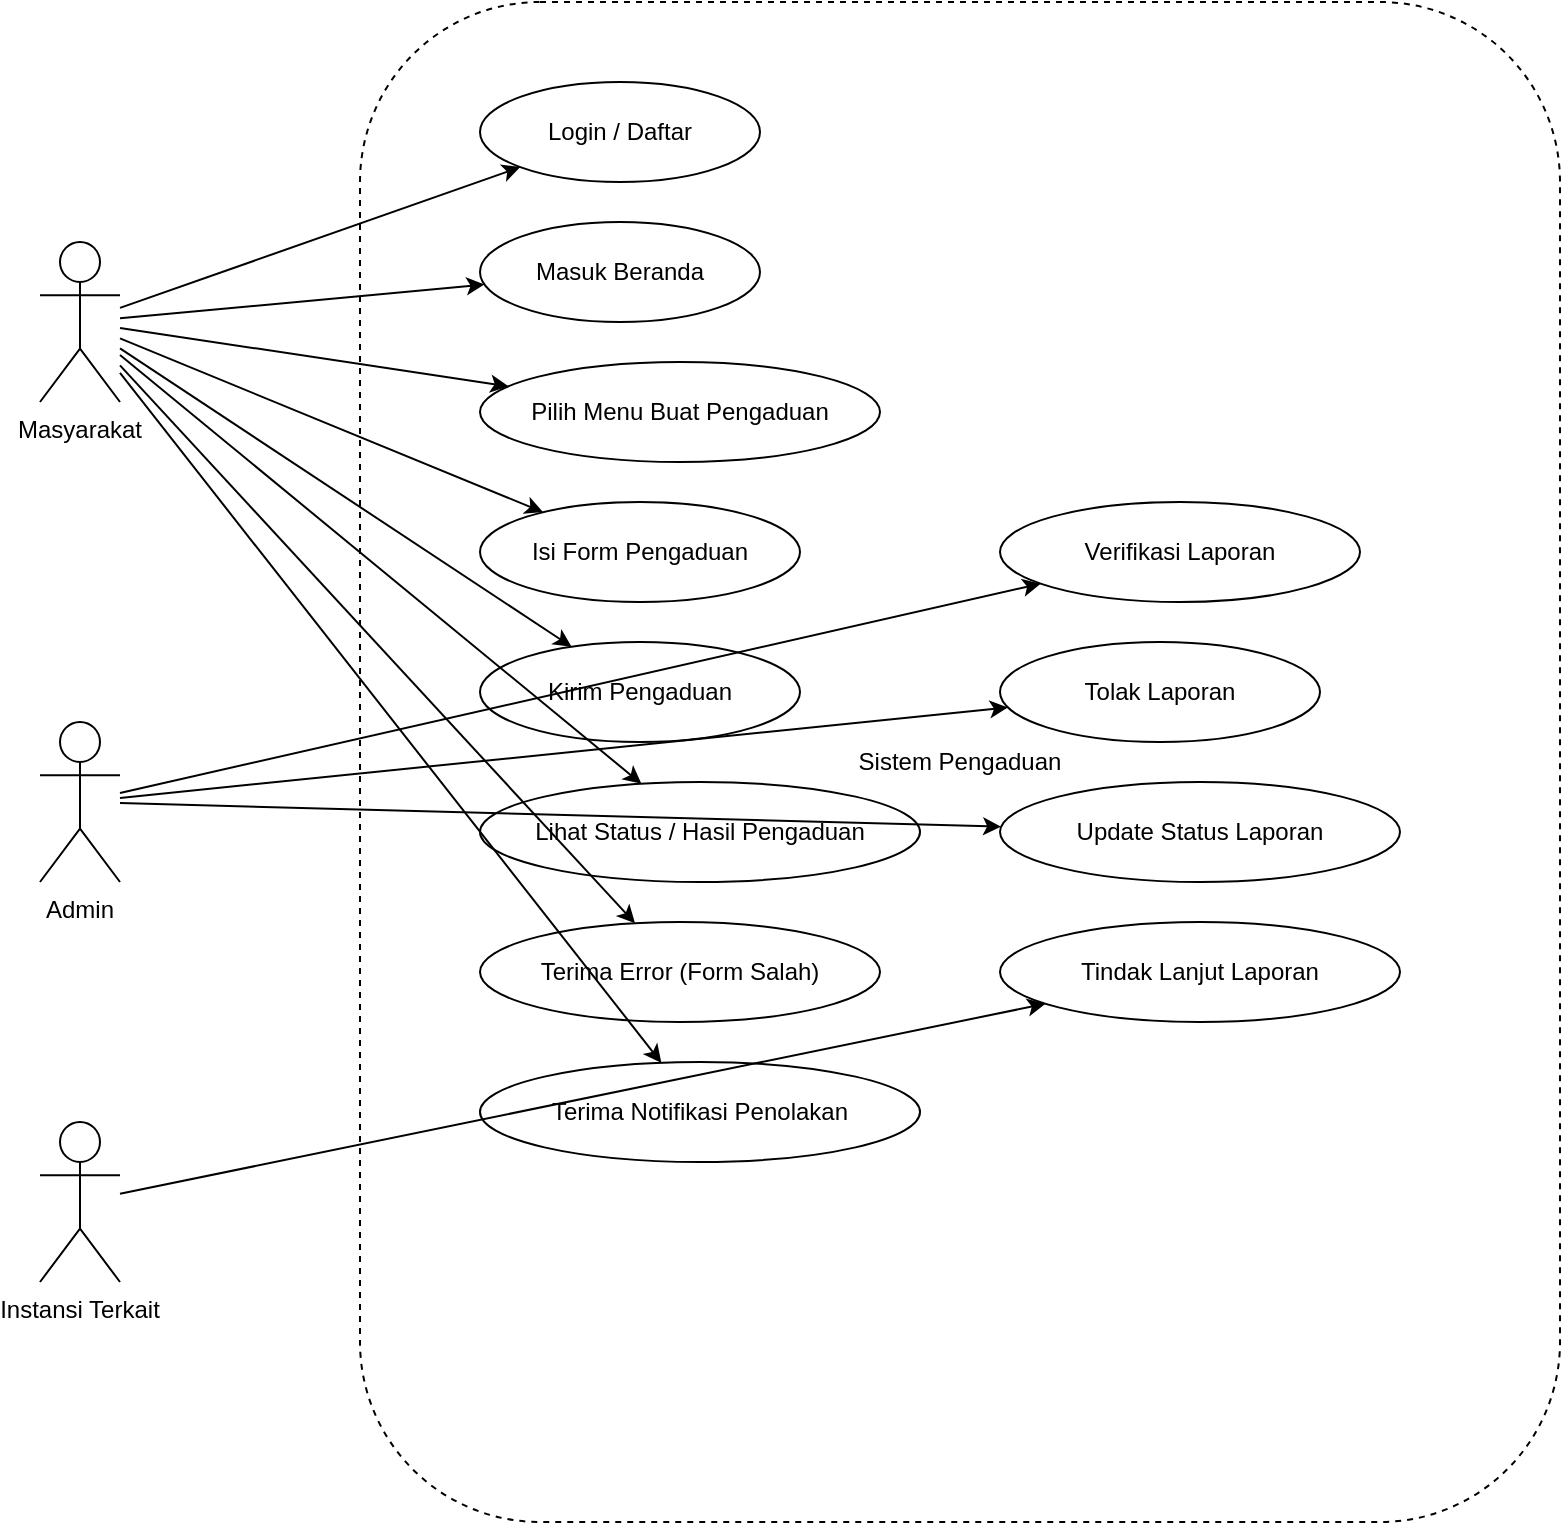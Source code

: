 <mxfile>
  <diagram id="usecase_full" name="Use Case Pengaduan Lengkap">
    <mxGraphModel dx="1462" dy="834" grid="1" gridSize="10" guides="1" tooltips="1" connect="1" arrows="1" fold="1" page="1" pageScale="1" pageWidth="827" pageHeight="1169" math="0" shadow="0">
      <root>
        <mxCell id="0"/>
        <mxCell id="1" parent="0"/>
        
        <!-- Aktor -->
        <mxCell id="actorMasyarakat" value="Masyarakat" style="shape=umlActor;verticalLabelPosition=bottom;verticalAlign=top;" vertex="1" parent="1">
          <mxGeometry x="40" y="180" width="40" height="80" as="geometry"/>
        </mxCell>
        
        <mxCell id="actorAdmin" value="Admin" style="shape=umlActor;verticalLabelPosition=bottom;verticalAlign=top;" vertex="1" parent="1">
          <mxGeometry x="40" y="420" width="40" height="80" as="geometry"/>
        </mxCell>
        
        <mxCell id="actorInstansi" value="Instansi Terkait" style="shape=umlActor;verticalLabelPosition=bottom;verticalAlign=top;" vertex="1" parent="1">
          <mxGeometry x="40" y="620" width="40" height="80" as="geometry"/>
        </mxCell>
        
        <!-- System Boundary -->
        <mxCell id="system" value="Sistem Pengaduan" style="shape=rectangle;rounded=1;whiteSpace=wrap;html=1;dashed=1;" vertex="1" parent="1">
          <mxGeometry x="200" y="60" width="600" height="760" as="geometry"/>
        </mxCell>
        
        <!-- Use Cases: Masyarakat -->
        <mxCell id="login" value="Login / Daftar" style="ellipse;whiteSpace=wrap;html=1;" vertex="1" parent="system">
          <mxGeometry x="60" y="40" width="140" height="50" as="geometry"/>
        </mxCell>
        
        <mxCell id="beranda" value="Masuk Beranda" style="ellipse;whiteSpace=wrap;html=1;" vertex="1" parent="system">
          <mxGeometry x="60" y="110" width="140" height="50" as="geometry"/>
        </mxCell>
        
        <mxCell id="pilihMenu" value="Pilih Menu Buat Pengaduan" style="ellipse;whiteSpace=wrap;html=1;" vertex="1" parent="system">
          <mxGeometry x="60" y="180" width="200" height="50" as="geometry"/>
        </mxCell>
        
        <mxCell id="isiForm" value="Isi Form Pengaduan" style="ellipse;whiteSpace=wrap;html=1;" vertex="1" parent="system">
          <mxGeometry x="60" y="250" width="160" height="50" as="geometry"/>
        </mxCell>
        
        <mxCell id="kirimPengaduan" value="Kirim Pengaduan" style="ellipse;whiteSpace=wrap;html=1;" vertex="1" parent="system">
          <mxGeometry x="60" y="320" width="160" height="50" as="geometry"/>
        </mxCell>
        
        <mxCell id="lihatStatus" value="Lihat Status / Hasil Pengaduan" style="ellipse;whiteSpace=wrap;html=1;" vertex="1" parent="system">
          <mxGeometry x="60" y="390" width="220" height="50" as="geometry"/>
        </mxCell>
        
        <mxCell id="errorHandling" value="Terima Error (Form Salah)" style="ellipse;whiteSpace=wrap;html=1;" vertex="1" parent="system">
          <mxGeometry x="60" y="460" width="200" height="50" as="geometry"/>
        </mxCell>
        
        <mxCell id="notifikasiTolak" value="Terima Notifikasi Penolakan" style="ellipse;whiteSpace=wrap;html=1;" vertex="1" parent="system">
          <mxGeometry x="60" y="530" width="220" height="50" as="geometry"/>
        </mxCell>
        
        <!-- Use Cases: Admin -->
        <mxCell id="verifikasi" value="Verifikasi Laporan" style="ellipse;whiteSpace=wrap;html=1;" vertex="1" parent="system">
          <mxGeometry x="320" y="250" width="180" height="50" as="geometry"/>
        </mxCell>
        
        <mxCell id="tolakLaporan" value="Tolak Laporan" style="ellipse;whiteSpace=wrap;html=1;" vertex="1" parent="system">
          <mxGeometry x="320" y="320" width="160" height="50" as="geometry"/>
        </mxCell>
        
        <mxCell id="updateStatus" value="Update Status Laporan" style="ellipse;whiteSpace=wrap;html=1;" vertex="1" parent="system">
          <mxGeometry x="320" y="390" width="200" height="50" as="geometry"/>
        </mxCell>
        
        <!-- Use Cases: Instansi -->
        <mxCell id="tindakLanjut" value="Tindak Lanjut Laporan" style="ellipse;whiteSpace=wrap;html=1;" vertex="1" parent="system">
          <mxGeometry x="320" y="460" width="200" height="50" as="geometry"/>
        </mxCell>
        
        <!-- Associations -->
        <mxCell id="edge1" edge="1" parent="1" source="actorMasyarakat" target="login"><mxGeometry relative="1" as="geometry"/></mxCell>
        <mxCell id="edge2" edge="1" parent="1" source="actorMasyarakat" target="beranda"><mxGeometry relative="1" as="geometry"/></mxCell>
        <mxCell id="edge3" edge="1" parent="1" source="actorMasyarakat" target="pilihMenu"><mxGeometry relative="1" as="geometry"/></mxCell>
        <mxCell id="edge4" edge="1" parent="1" source="actorMasyarakat" target="isiForm"><mxGeometry relative="1" as="geometry"/></mxCell>
        <mxCell id="edge5" edge="1" parent="1" source="actorMasyarakat" target="kirimPengaduan"><mxGeometry relative="1" as="geometry"/></mxCell>
        <mxCell id="edge6" edge="1" parent="1" source="actorMasyarakat" target="lihatStatus"><mxGeometry relative="1" as="geometry"/></mxCell>
        <mxCell id="edge7" edge="1" parent="1" source="actorMasyarakat" target="errorHandling"><mxGeometry relative="1" as="geometry"/></mxCell>
        <mxCell id="edge8" edge="1" parent="1" source="actorMasyarakat" target="notifikasiTolak"><mxGeometry relative="1" as="geometry"/></mxCell>
        
        <mxCell id="edge9" edge="1" parent="1" source="actorAdmin" target="verifikasi"><mxGeometry relative="1" as="geometry"/></mxCell>
        <mxCell id="edge10" edge="1" parent="1" source="actorAdmin" target="tolakLaporan"><mxGeometry relative="1" as="geometry"/></mxCell>
        <mxCell id="edge11" edge="1" parent="1" source="actorAdmin" target="updateStatus"><mxGeometry relative="1" as="geometry"/></mxCell>
        
        <mxCell id="edge12" edge="1" parent="1" source="actorInstansi" target="tindakLanjut"><mxGeometry relative="1" as="geometry"/></mxCell>
        
      </root>
    </mxGraphModel>
  </diagram>
</mxfile>